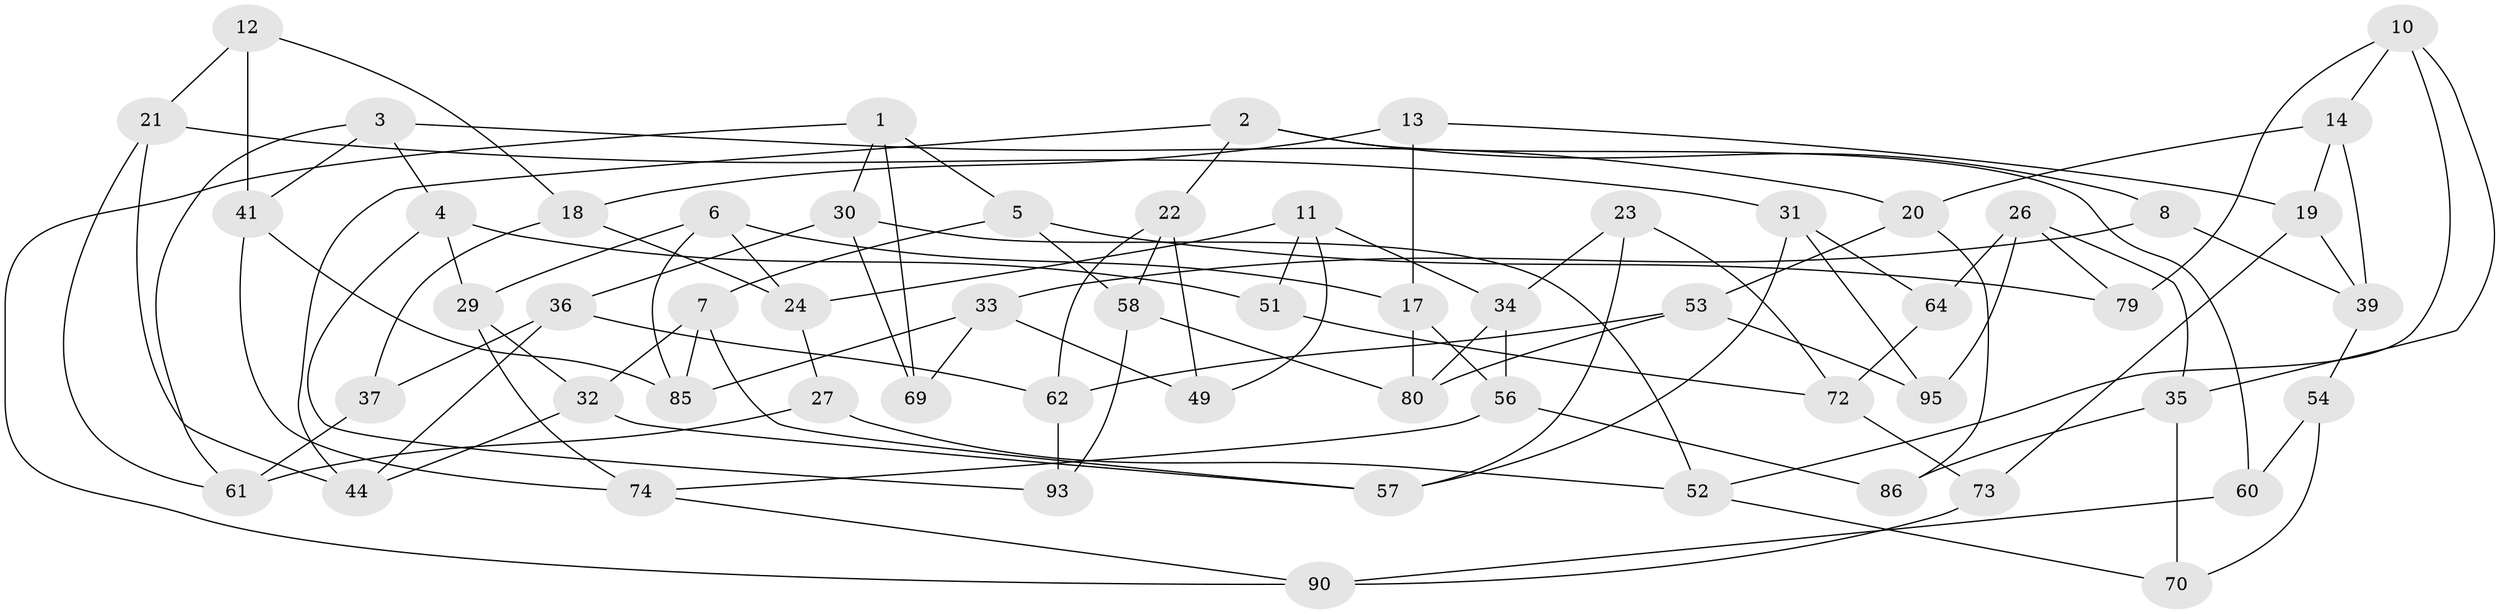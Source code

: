 // original degree distribution, {3: 1.0}
// Generated by graph-tools (version 1.1) at 2025/39/02/21/25 10:39:00]
// undirected, 59 vertices, 109 edges
graph export_dot {
graph [start="1"]
  node [color=gray90,style=filled];
  1 [super="+15"];
  2 [super="+43"];
  3 [super="+28"];
  4 [super="+45"];
  5 [super="+16"];
  6 [super="+9"];
  7 [super="+25"];
  8;
  10 [super="+88"];
  11 [super="+94"];
  12;
  13;
  14 [super="+78"];
  17 [super="+71"];
  18 [super="+84"];
  19 [super="+46"];
  20 [super="+47"];
  21 [super="+65"];
  22 [super="+40"];
  23;
  24 [super="+99"];
  26 [super="+81"];
  27;
  29 [super="+55"];
  30 [super="+82"];
  31 [super="+38"];
  32 [super="+97"];
  33 [super="+48"];
  34 [super="+68"];
  35 [super="+96"];
  36 [super="+63"];
  37;
  39 [super="+50"];
  41 [super="+42"];
  44 [super="+76"];
  49;
  51;
  52 [super="+75"];
  53 [super="+83"];
  54;
  56 [super="+87"];
  57 [super="+89"];
  58 [super="+59"];
  60;
  61 [super="+67"];
  62 [super="+66"];
  64;
  69;
  70;
  72 [super="+77"];
  73;
  74 [super="+98"];
  79;
  80 [super="+91"];
  85 [super="+92"];
  86;
  90 [super="+100"];
  93;
  95;
  1 -- 90;
  1 -- 30;
  1 -- 69;
  1 -- 5;
  2 -- 8;
  2 -- 44;
  2 -- 60;
  2 -- 22;
  3 -- 61;
  3 -- 20;
  3 -- 4;
  3 -- 41;
  4 -- 51;
  4 -- 29;
  4 -- 93;
  5 -- 58;
  5 -- 79;
  5 -- 7;
  6 -- 85;
  6 -- 17;
  6 -- 24;
  6 -- 29;
  7 -- 32;
  7 -- 85;
  7 -- 57;
  8 -- 39;
  8 -- 33;
  10 -- 14;
  10 -- 35;
  10 -- 52;
  10 -- 79;
  11 -- 51;
  11 -- 49;
  11 -- 34;
  11 -- 24;
  12 -- 18;
  12 -- 41;
  12 -- 21;
  13 -- 19;
  13 -- 17;
  13 -- 18;
  14 -- 19;
  14 -- 39;
  14 -- 20;
  17 -- 80;
  17 -- 56;
  18 -- 37;
  18 -- 24;
  19 -- 39;
  19 -- 73;
  20 -- 86;
  20 -- 53;
  21 -- 31;
  21 -- 44;
  21 -- 61;
  22 -- 49;
  22 -- 62;
  22 -- 58;
  23 -- 57;
  23 -- 34;
  23 -- 72;
  24 -- 27;
  26 -- 64;
  26 -- 95;
  26 -- 35;
  26 -- 79;
  27 -- 61;
  27 -- 52;
  29 -- 74;
  29 -- 32;
  30 -- 36;
  30 -- 69;
  30 -- 52;
  31 -- 64;
  31 -- 57;
  31 -- 95;
  32 -- 44;
  32 -- 57;
  33 -- 49;
  33 -- 69;
  33 -- 85;
  34 -- 56;
  34 -- 80;
  35 -- 70;
  35 -- 86;
  36 -- 37;
  36 -- 62;
  36 -- 44;
  37 -- 61;
  39 -- 54;
  41 -- 85;
  41 -- 74;
  51 -- 72;
  52 -- 70;
  53 -- 80;
  53 -- 62;
  53 -- 95;
  54 -- 70;
  54 -- 60;
  56 -- 86;
  56 -- 74;
  58 -- 80;
  58 -- 93;
  60 -- 90;
  62 -- 93;
  64 -- 72;
  72 -- 73;
  73 -- 90;
  74 -- 90;
}
